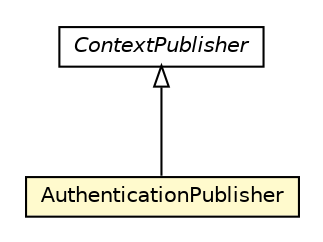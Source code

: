 #!/usr/local/bin/dot
#
# Class diagram 
# Generated by UMLGraph version R5_6-24-gf6e263 (http://www.umlgraph.org/)
#

digraph G {
	edge [fontname="Helvetica",fontsize=10,labelfontname="Helvetica",labelfontsize=10];
	node [fontname="Helvetica",fontsize=10,shape=plaintext];
	nodesep=0.25;
	ranksep=0.5;
	// org.universAAL.security.authenticator.client.AuthenticationPublisher
	c1076 [label=<<table title="org.universAAL.security.authenticator.client.AuthenticationPublisher" border="0" cellborder="1" cellspacing="0" cellpadding="2" port="p" bgcolor="lemonChiffon" href="./AuthenticationPublisher.html">
		<tr><td><table border="0" cellspacing="0" cellpadding="1">
<tr><td align="center" balign="center"> AuthenticationPublisher </td></tr>
		</table></td></tr>
		</table>>, URL="./AuthenticationPublisher.html", fontname="Helvetica", fontcolor="black", fontsize=10.0];
	//org.universAAL.security.authenticator.client.AuthenticationPublisher extends org.universAAL.middleware.context.ContextPublisher
	c1120:p -> c1076:p [dir=back,arrowtail=empty];
	// org.universAAL.middleware.context.ContextPublisher
	c1120 [label=<<table title="org.universAAL.middleware.context.ContextPublisher" border="0" cellborder="1" cellspacing="0" cellpadding="2" port="p" href="http://java.sun.com/j2se/1.4.2/docs/api/org/universAAL/middleware/context/ContextPublisher.html">
		<tr><td><table border="0" cellspacing="0" cellpadding="1">
<tr><td align="center" balign="center"><font face="Helvetica-Oblique"> ContextPublisher </font></td></tr>
		</table></td></tr>
		</table>>, URL="http://java.sun.com/j2se/1.4.2/docs/api/org/universAAL/middleware/context/ContextPublisher.html", fontname="Helvetica", fontcolor="black", fontsize=10.0];
}

